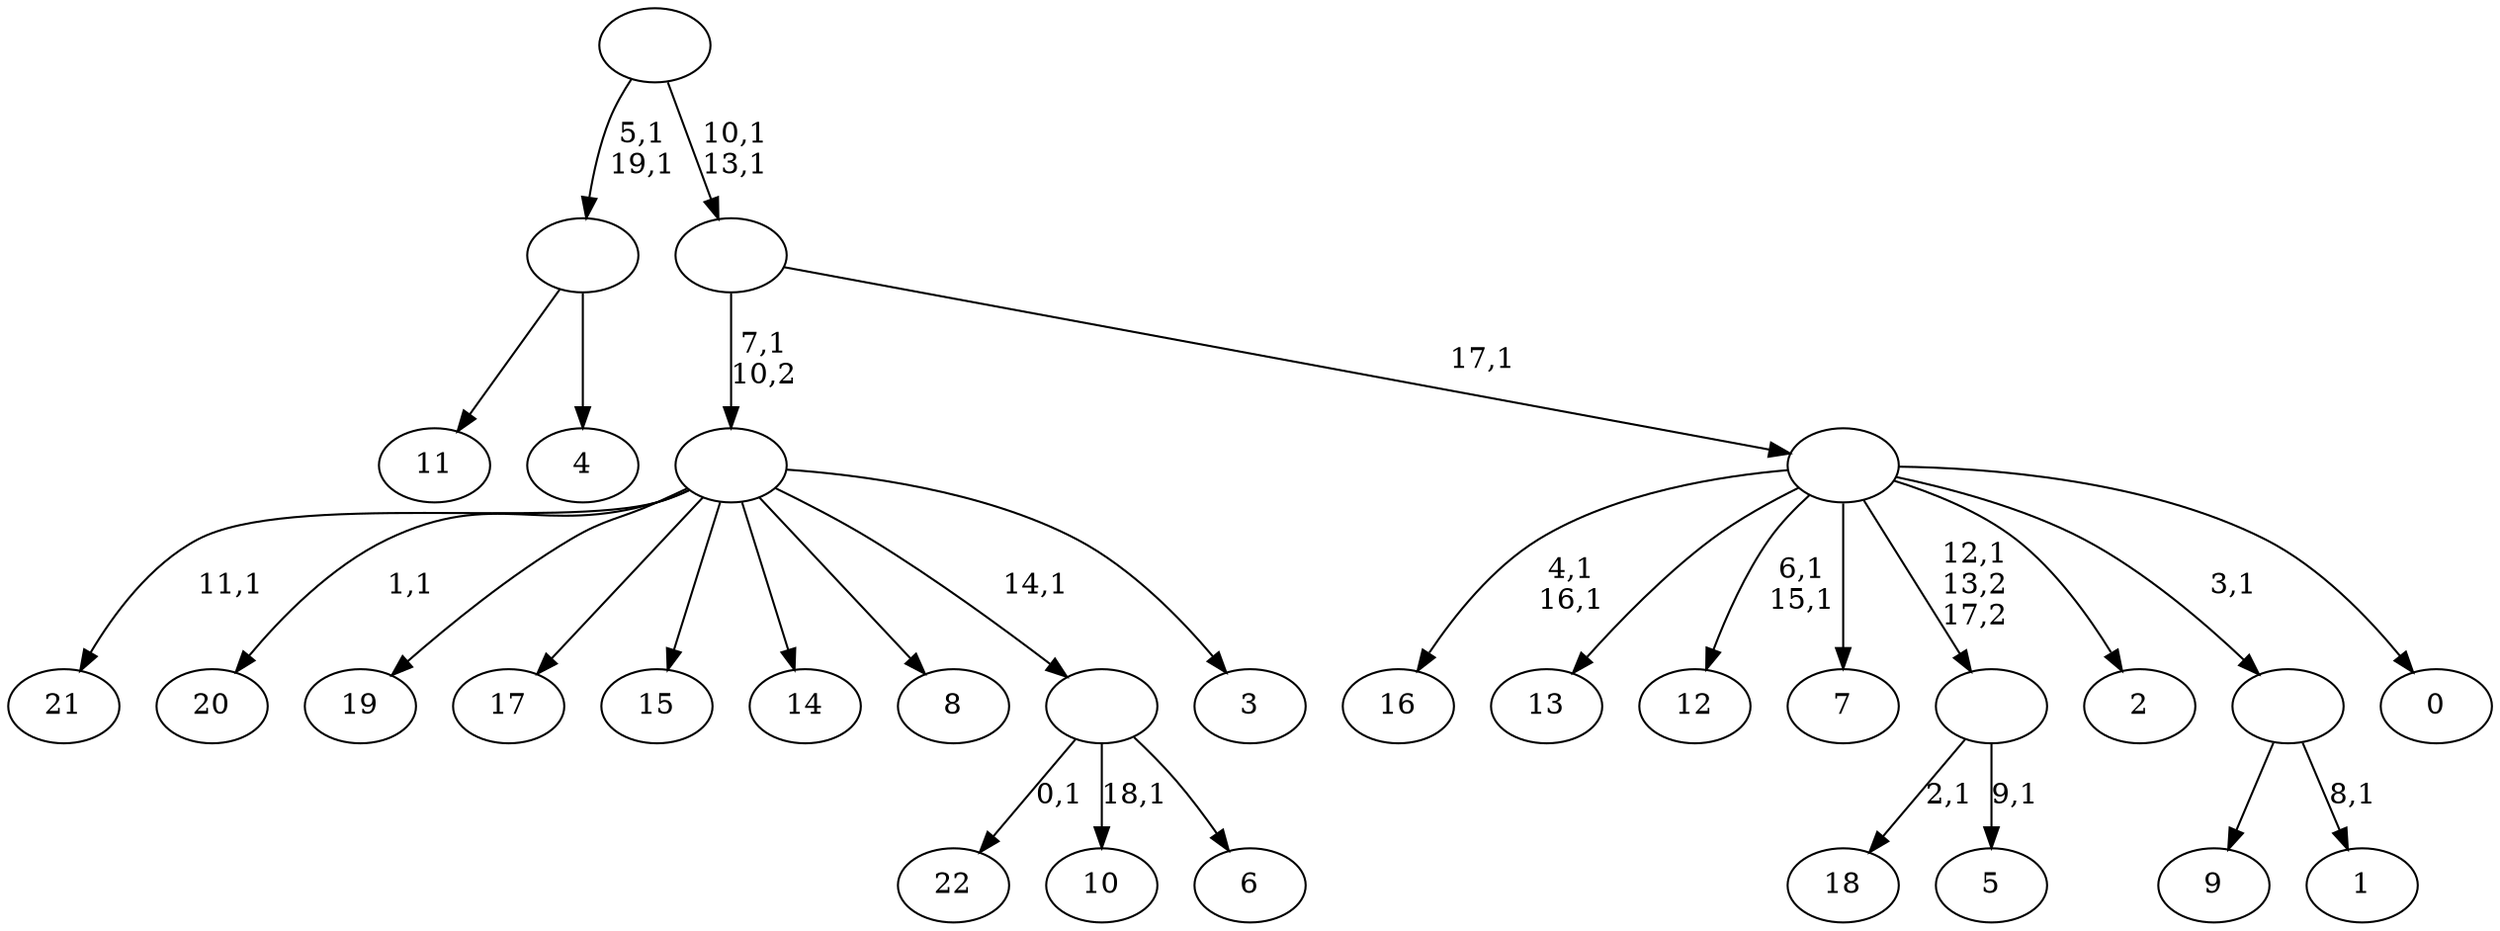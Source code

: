 digraph T {
	43 [label="22"]
	41 [label="21"]
	39 [label="20"]
	37 [label="19"]
	36 [label="18"]
	34 [label="17"]
	33 [label="16"]
	30 [label="15"]
	29 [label="14"]
	28 [label="13"]
	27 [label="12"]
	24 [label="11"]
	23 [label="10"]
	21 [label="9"]
	20 [label="8"]
	19 [label="7"]
	18 [label="6"]
	17 [label=""]
	16 [label="5"]
	14 [label=""]
	13 [label="4"]
	12 [label=""]
	10 [label="3"]
	9 [label=""]
	8 [label="2"]
	7 [label="1"]
	5 [label=""]
	4 [label="0"]
	3 [label=""]
	2 [label=""]
	0 [label=""]
	17 -> 23 [label="18,1"]
	17 -> 43 [label="0,1"]
	17 -> 18 [label=""]
	14 -> 16 [label="9,1"]
	14 -> 36 [label="2,1"]
	12 -> 24 [label=""]
	12 -> 13 [label=""]
	9 -> 39 [label="1,1"]
	9 -> 41 [label="11,1"]
	9 -> 37 [label=""]
	9 -> 34 [label=""]
	9 -> 30 [label=""]
	9 -> 29 [label=""]
	9 -> 20 [label=""]
	9 -> 17 [label="14,1"]
	9 -> 10 [label=""]
	5 -> 7 [label="8,1"]
	5 -> 21 [label=""]
	3 -> 27 [label="6,1\n15,1"]
	3 -> 33 [label="4,1\n16,1"]
	3 -> 28 [label=""]
	3 -> 19 [label=""]
	3 -> 14 [label="12,1\n13,2\n17,2"]
	3 -> 8 [label=""]
	3 -> 5 [label="3,1"]
	3 -> 4 [label=""]
	2 -> 9 [label="7,1\n10,2"]
	2 -> 3 [label="17,1"]
	0 -> 2 [label="10,1\n13,1"]
	0 -> 12 [label="5,1\n19,1"]
}
